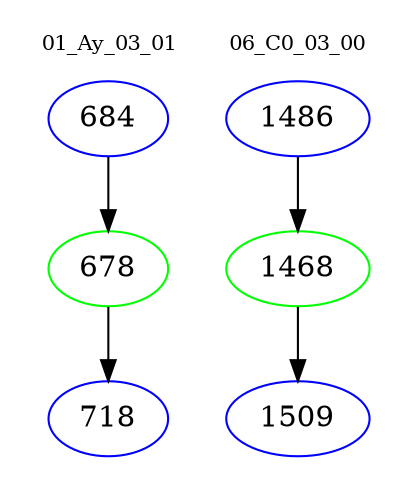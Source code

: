 digraph{
subgraph cluster_0 {
color = white
label = "01_Ay_03_01";
fontsize=10;
T0_684 [label="684", color="blue"]
T0_684 -> T0_678 [color="black"]
T0_678 [label="678", color="green"]
T0_678 -> T0_718 [color="black"]
T0_718 [label="718", color="blue"]
}
subgraph cluster_1 {
color = white
label = "06_C0_03_00";
fontsize=10;
T1_1486 [label="1486", color="blue"]
T1_1486 -> T1_1468 [color="black"]
T1_1468 [label="1468", color="green"]
T1_1468 -> T1_1509 [color="black"]
T1_1509 [label="1509", color="blue"]
}
}
